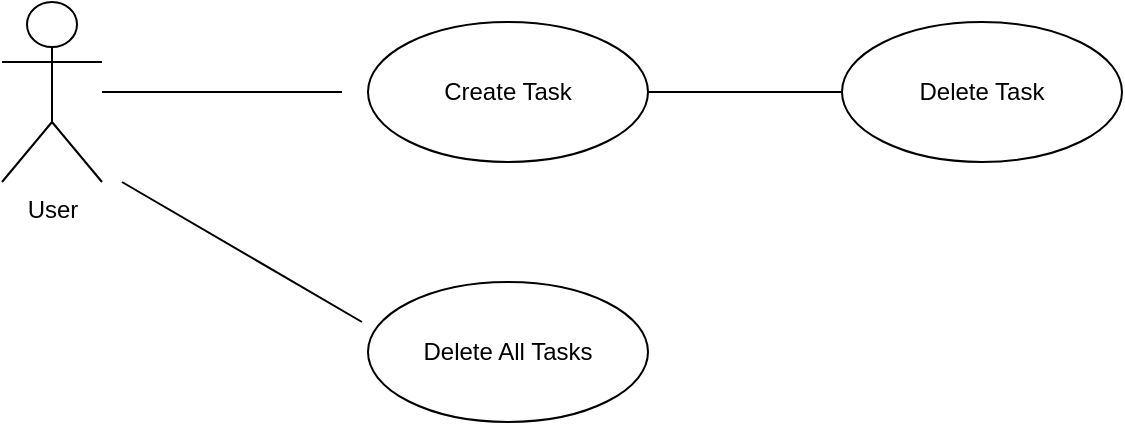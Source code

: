 <mxfile version="12.3.1" type="device" pages="1"><diagram id="qGGGj9JcTAuchKpW_5xD" name="Page-1"><mxGraphModel dx="1422" dy="783" grid="1" gridSize="10" guides="1" tooltips="1" connect="1" arrows="1" fold="1" page="1" pageScale="1" pageWidth="827" pageHeight="1169" math="0" shadow="0"><root><mxCell id="0"/><mxCell id="1" parent="0"/><mxCell id="6Wifcj-AL3G1_SXRY9ZD-1" value="User" style="shape=umlActor;verticalLabelPosition=bottom;labelBackgroundColor=#ffffff;verticalAlign=top;html=1;" vertex="1" parent="1"><mxGeometry x="90" y="690" width="50" height="90" as="geometry"/></mxCell><mxCell id="6Wifcj-AL3G1_SXRY9ZD-6" value="Create Task" style="ellipse;whiteSpace=wrap;html=1;" vertex="1" parent="1"><mxGeometry x="273" y="700" width="140" height="70" as="geometry"/></mxCell><mxCell id="6Wifcj-AL3G1_SXRY9ZD-10" value="Delete Task" style="ellipse;whiteSpace=wrap;html=1;" vertex="1" parent="1"><mxGeometry x="510" y="700" width="140" height="70" as="geometry"/></mxCell><mxCell id="6Wifcj-AL3G1_SXRY9ZD-7" value="" style="endArrow=none;html=1;edgeStyle=orthogonalEdgeStyle;" edge="1" parent="1"><mxGeometry relative="1" as="geometry"><mxPoint x="140" y="735" as="sourcePoint"/><mxPoint x="260" y="735" as="targetPoint"/><Array as="points"><mxPoint x="220" y="735"/><mxPoint x="220" y="735"/></Array></mxGeometry></mxCell><mxCell id="6Wifcj-AL3G1_SXRY9ZD-8" value="" style="resizable=0;html=1;align=left;verticalAlign=bottom;labelBackgroundColor=#ffffff;fontSize=10;" connectable="0" vertex="1" parent="6Wifcj-AL3G1_SXRY9ZD-7"><mxGeometry x="-1" relative="1" as="geometry"/></mxCell><mxCell id="6Wifcj-AL3G1_SXRY9ZD-9" value="" style="resizable=0;html=1;align=right;verticalAlign=bottom;labelBackgroundColor=#ffffff;fontSize=10;" connectable="0" vertex="1" parent="6Wifcj-AL3G1_SXRY9ZD-7"><mxGeometry x="1" relative="1" as="geometry"/></mxCell><mxCell id="6Wifcj-AL3G1_SXRY9ZD-18" value="" style="endArrow=none;html=1;edgeStyle=orthogonalEdgeStyle;" edge="1" parent="1"><mxGeometry relative="1" as="geometry"><mxPoint x="413" y="735" as="sourcePoint"/><mxPoint x="510" y="735" as="targetPoint"/></mxGeometry></mxCell><mxCell id="6Wifcj-AL3G1_SXRY9ZD-24" value="Delete All Tasks" style="ellipse;whiteSpace=wrap;html=1;" vertex="1" parent="1"><mxGeometry x="273" y="830" width="140" height="70" as="geometry"/></mxCell><mxCell id="6Wifcj-AL3G1_SXRY9ZD-30" value="" style="endArrow=none;html=1;" edge="1" parent="1"><mxGeometry width="50" height="50" relative="1" as="geometry"><mxPoint x="150" y="780" as="sourcePoint"/><mxPoint x="270" y="850" as="targetPoint"/></mxGeometry></mxCell></root></mxGraphModel></diagram></mxfile>